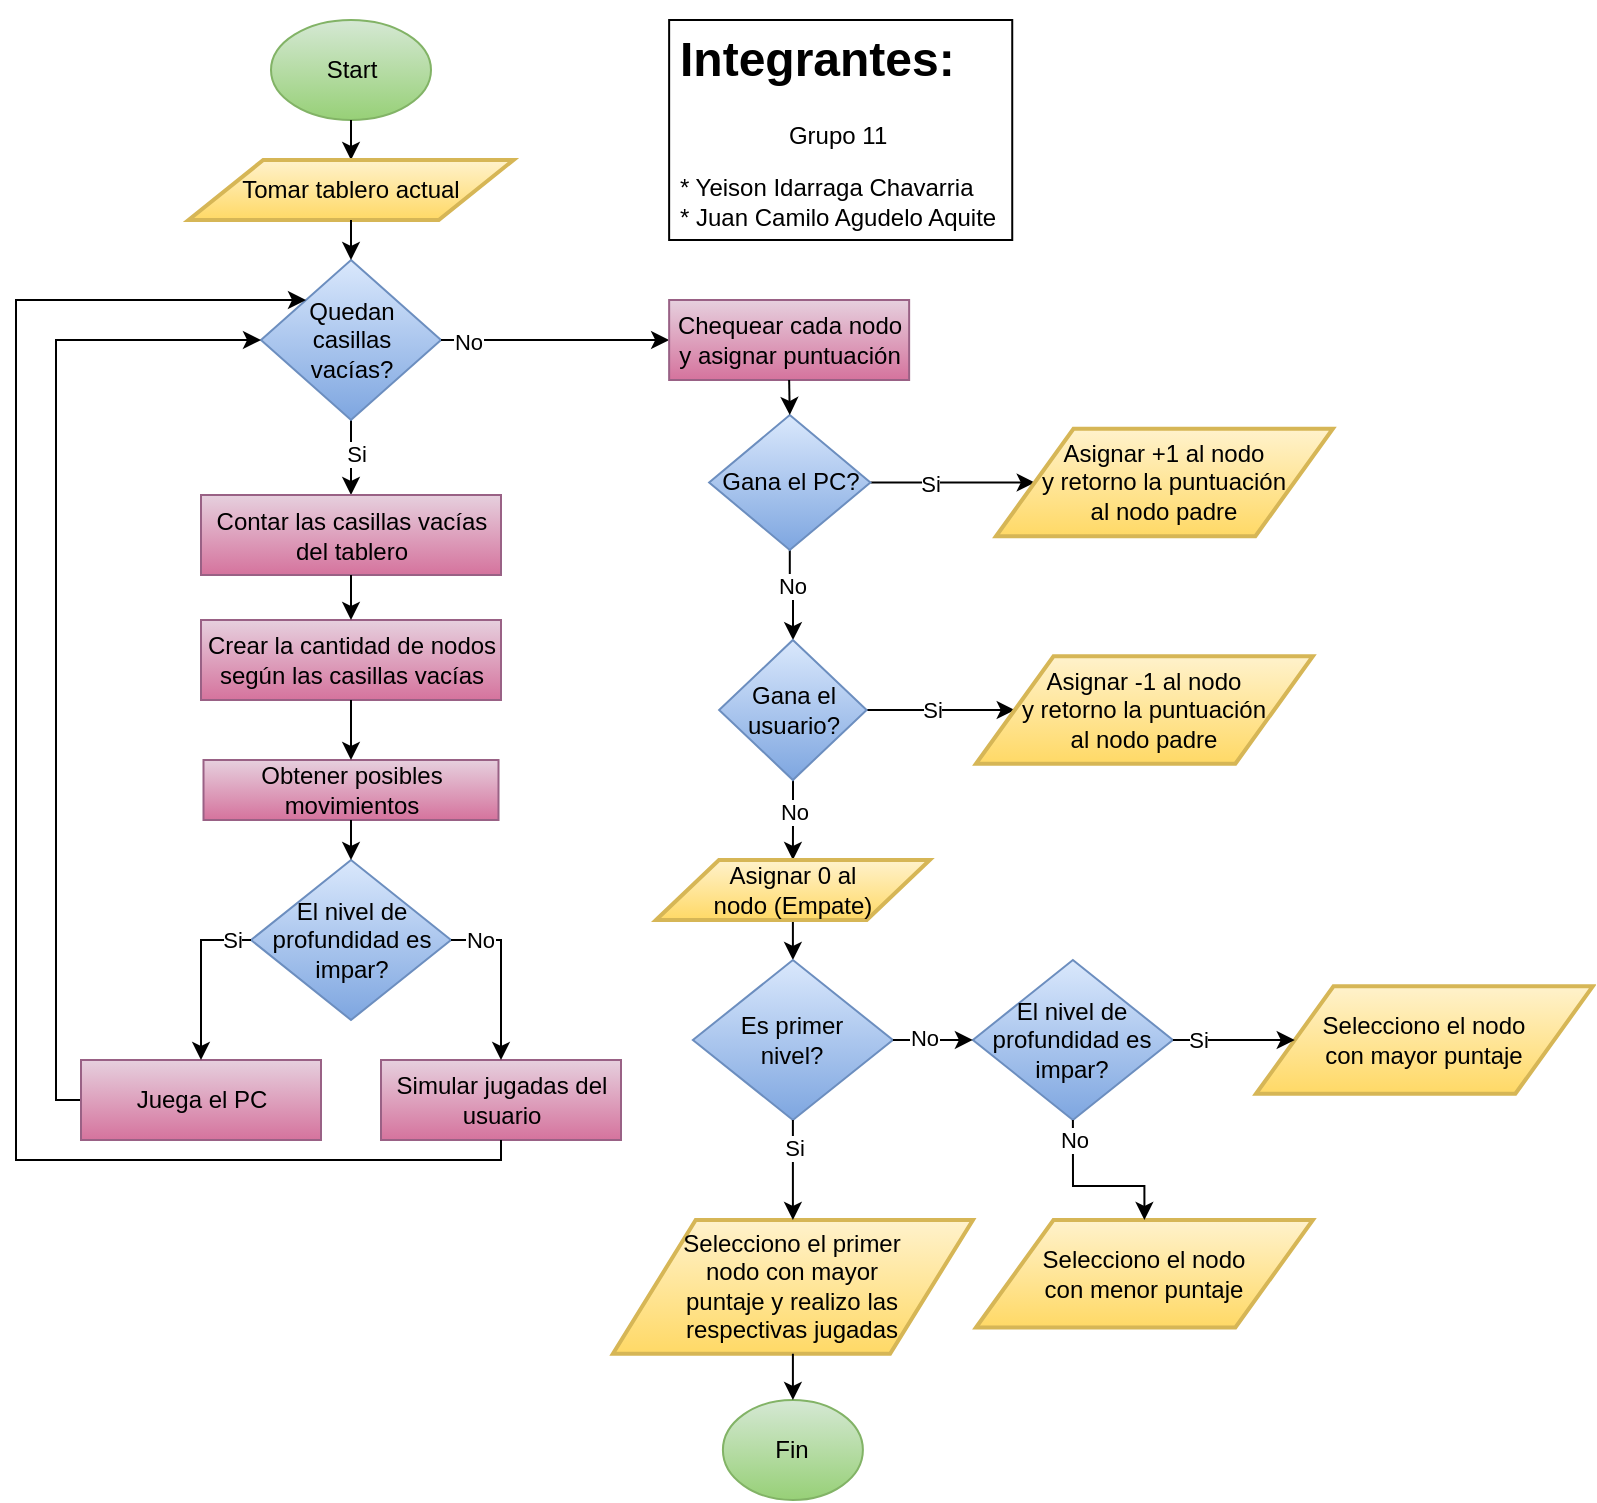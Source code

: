 <mxfile version="22.0.8" type="google">
  <diagram id="yU8RPIWkAb0Mecu8rdLN" name="Diagrama Triki">
    <mxGraphModel grid="1" page="1" gridSize="10" guides="1" tooltips="1" connect="1" arrows="1" fold="1" pageScale="1" pageWidth="1400" pageHeight="850" math="0" shadow="0">
      <root>
        <mxCell id="0" />
        <mxCell id="1" parent="0" />
        <mxCell id="m0ROhFoKZcEWSHcQG8KG-1" value="Start" style="ellipse;whiteSpace=wrap;html=1;fillColor=#d5e8d4;strokeColor=#82b366;gradientColor=#97d077;rounded=0;" vertex="1" parent="1">
          <mxGeometry x="197.5" y="20" width="80" height="50" as="geometry" />
        </mxCell>
        <mxCell id="m0ROhFoKZcEWSHcQG8KG-2" value="" style="edgeStyle=orthogonalEdgeStyle;rounded=0;orthogonalLoop=1;jettySize=auto;html=1;entryX=0.5;entryY=0;entryDx=0;entryDy=0;" edge="1" parent="1" source="m0ROhFoKZcEWSHcQG8KG-4" target="m0ROhFoKZcEWSHcQG8KG-50">
          <mxGeometry relative="1" as="geometry" />
        </mxCell>
        <mxCell id="m0ROhFoKZcEWSHcQG8KG-3" value="Si" style="edgeLabel;html=1;align=center;verticalAlign=middle;resizable=0;points=[];rounded=0;" connectable="0" vertex="1" parent="m0ROhFoKZcEWSHcQG8KG-2">
          <mxGeometry x="-0.227" y="2" relative="1" as="geometry">
            <mxPoint as="offset" />
          </mxGeometry>
        </mxCell>
        <mxCell id="m0ROhFoKZcEWSHcQG8KG-4" value="Quedan &lt;br&gt;casillas &lt;br&gt;vacías?" style="rhombus;whiteSpace=wrap;html=1;fillColor=#dae8fc;strokeColor=#6c8ebf;gradientColor=#7ea6e0;rounded=0;" vertex="1" parent="1">
          <mxGeometry x="192.5" y="140" width="90" height="80" as="geometry" />
        </mxCell>
        <mxCell id="m0ROhFoKZcEWSHcQG8KG-11" value="Obtener posibles movimientos" style="rounded=0;whiteSpace=wrap;html=1;fillColor=#e6d0de;strokeColor=#996185;gradientColor=#d5739d;" vertex="1" parent="1">
          <mxGeometry x="163.75" y="390" width="147.5" height="30" as="geometry" />
        </mxCell>
        <mxCell id="m0ROhFoKZcEWSHcQG8KG-22" value="" style="endArrow=classic;html=1;rounded=0;edgeStyle=orthogonalEdgeStyle;entryX=0;entryY=0.5;entryDx=0;entryDy=0;exitX=0;exitY=0.5;exitDx=0;exitDy=0;" edge="1" parent="1" source="m0ROhFoKZcEWSHcQG8KG-25" target="m0ROhFoKZcEWSHcQG8KG-4">
          <mxGeometry width="50" height="50" relative="1" as="geometry">
            <mxPoint x="160" y="670" as="sourcePoint" />
            <mxPoint x="40" y="200" as="targetPoint" />
            <Array as="points">
              <mxPoint x="90" y="560" />
              <mxPoint x="90" y="180" />
            </Array>
          </mxGeometry>
        </mxCell>
        <mxCell id="m0ROhFoKZcEWSHcQG8KG-23" value="El nivel de profundidad es impar?" style="rhombus;whiteSpace=wrap;html=1;fillColor=#dae8fc;strokeColor=#6c8ebf;gradientColor=#7ea6e0;rounded=0;" vertex="1" parent="1">
          <mxGeometry x="187.5" y="440" width="100" height="80" as="geometry" />
        </mxCell>
        <mxCell id="m0ROhFoKZcEWSHcQG8KG-24" value="" style="endArrow=classic;html=1;rounded=0;exitX=1;exitY=0.5;exitDx=0;exitDy=0;edgeStyle=orthogonalEdgeStyle;entryX=0;entryY=0.5;entryDx=0;entryDy=0;" edge="1" parent="1" source="m0ROhFoKZcEWSHcQG8KG-4" target="wtVBjeLdOrxB5b5wzoTR-10">
          <mxGeometry width="50" height="50" relative="1" as="geometry">
            <mxPoint x="350" y="230" as="sourcePoint" />
            <mxPoint x="580" y="180" as="targetPoint" />
          </mxGeometry>
        </mxCell>
        <mxCell id="wtVBjeLdOrxB5b5wzoTR-3" value="No" style="edgeLabel;html=1;align=center;verticalAlign=middle;resizable=0;points=[];" connectable="0" vertex="1" parent="m0ROhFoKZcEWSHcQG8KG-24">
          <mxGeometry x="-0.768" y="-1" relative="1" as="geometry">
            <mxPoint as="offset" />
          </mxGeometry>
        </mxCell>
        <mxCell id="m0ROhFoKZcEWSHcQG8KG-25" value="Juega el PC" style="rounded=0;whiteSpace=wrap;html=1;fillColor=#e6d0de;strokeColor=#996185;gradientColor=#d5739d;" vertex="1" parent="1">
          <mxGeometry x="102.5" y="540" width="120" height="40" as="geometry" />
        </mxCell>
        <mxCell id="m0ROhFoKZcEWSHcQG8KG-26" value="Simular jugadas del usuario" style="rounded=0;whiteSpace=wrap;html=1;fillColor=#e6d0de;strokeColor=#996185;gradientColor=#d5739d;" vertex="1" parent="1">
          <mxGeometry x="252.5" y="540" width="120" height="40" as="geometry" />
        </mxCell>
        <mxCell id="m0ROhFoKZcEWSHcQG8KG-27" value="" style="endArrow=classic;html=1;rounded=0;exitX=0;exitY=0.5;exitDx=0;exitDy=0;entryX=0.5;entryY=0;entryDx=0;entryDy=0;edgeStyle=orthogonalEdgeStyle;" edge="1" parent="1" source="m0ROhFoKZcEWSHcQG8KG-23" target="m0ROhFoKZcEWSHcQG8KG-25">
          <mxGeometry width="50" height="50" relative="1" as="geometry">
            <mxPoint x="112.5" y="530" as="sourcePoint" />
            <mxPoint x="162.5" y="480" as="targetPoint" />
          </mxGeometry>
        </mxCell>
        <mxCell id="m0ROhFoKZcEWSHcQG8KG-28" value="Si" style="edgeLabel;html=1;align=center;verticalAlign=middle;resizable=0;points=[];rounded=0;" connectable="0" vertex="1" parent="m0ROhFoKZcEWSHcQG8KG-27">
          <mxGeometry x="-0.771" y="-3" relative="1" as="geometry">
            <mxPoint y="3" as="offset" />
          </mxGeometry>
        </mxCell>
        <mxCell id="m0ROhFoKZcEWSHcQG8KG-29" value="" style="endArrow=classic;html=1;rounded=0;exitX=1;exitY=0.5;exitDx=0;exitDy=0;entryX=0.5;entryY=0;entryDx=0;entryDy=0;edgeStyle=orthogonalEdgeStyle;" edge="1" parent="1" source="m0ROhFoKZcEWSHcQG8KG-23" target="m0ROhFoKZcEWSHcQG8KG-26">
          <mxGeometry width="50" height="50" relative="1" as="geometry">
            <mxPoint x="322.5" y="470" as="sourcePoint" />
            <mxPoint x="262.5" y="548" as="targetPoint" />
          </mxGeometry>
        </mxCell>
        <mxCell id="m0ROhFoKZcEWSHcQG8KG-30" value="No" style="edgeLabel;html=1;align=center;verticalAlign=middle;resizable=0;points=[];rounded=0;" connectable="0" vertex="1" parent="m0ROhFoKZcEWSHcQG8KG-29">
          <mxGeometry x="-0.661" y="-3" relative="1" as="geometry">
            <mxPoint y="-3" as="offset" />
          </mxGeometry>
        </mxCell>
        <mxCell id="m0ROhFoKZcEWSHcQG8KG-31" value="" style="edgeStyle=orthogonalEdgeStyle;rounded=0;orthogonalLoop=1;jettySize=auto;html=1;entryX=0;entryY=0.5;entryDx=0;entryDy=0;" edge="1" parent="1" source="m0ROhFoKZcEWSHcQG8KG-35" target="m0ROhFoKZcEWSHcQG8KG-38">
          <mxGeometry relative="1" as="geometry" />
        </mxCell>
        <mxCell id="m0ROhFoKZcEWSHcQG8KG-32" value="Si" style="edgeLabel;html=1;align=center;verticalAlign=middle;resizable=0;points=[];rounded=0;" connectable="0" vertex="1" parent="m0ROhFoKZcEWSHcQG8KG-31">
          <mxGeometry x="0.267" relative="1" as="geometry">
            <mxPoint x="-22" as="offset" />
          </mxGeometry>
        </mxCell>
        <mxCell id="m0ROhFoKZcEWSHcQG8KG-33" value="" style="edgeStyle=orthogonalEdgeStyle;rounded=0;orthogonalLoop=1;jettySize=auto;html=1;" edge="1" parent="1" source="m0ROhFoKZcEWSHcQG8KG-35" target="m0ROhFoKZcEWSHcQG8KG-43">
          <mxGeometry relative="1" as="geometry" />
        </mxCell>
        <mxCell id="m0ROhFoKZcEWSHcQG8KG-34" value="No" style="edgeLabel;html=1;align=center;verticalAlign=middle;resizable=0;points=[];rounded=0;" connectable="0" vertex="1" parent="m0ROhFoKZcEWSHcQG8KG-33">
          <mxGeometry x="-0.22" y="1" relative="1" as="geometry">
            <mxPoint as="offset" />
          </mxGeometry>
        </mxCell>
        <mxCell id="m0ROhFoKZcEWSHcQG8KG-35" value="Gana el PC?" style="rhombus;whiteSpace=wrap;html=1;fillColor=#dae8fc;strokeColor=#6c8ebf;gradientColor=#7ea6e0;rounded=0;" vertex="1" parent="1">
          <mxGeometry x="416.57" y="217.5" width="80.63" height="67.5" as="geometry" />
        </mxCell>
        <mxCell id="m0ROhFoKZcEWSHcQG8KG-37" value="" style="endArrow=classic;html=1;rounded=0;edgeStyle=orthogonalEdgeStyle;exitX=0.5;exitY=1;exitDx=0;exitDy=0;entryX=0;entryY=0;entryDx=0;entryDy=0;" edge="1" parent="1" source="m0ROhFoKZcEWSHcQG8KG-26" target="m0ROhFoKZcEWSHcQG8KG-4">
          <mxGeometry width="50" height="50" relative="1" as="geometry">
            <mxPoint x="470" y="340" as="sourcePoint" />
            <mxPoint x="250" y="610" as="targetPoint" />
            <Array as="points">
              <mxPoint x="313" y="590" />
              <mxPoint x="70" y="590" />
              <mxPoint x="70" y="160" />
            </Array>
          </mxGeometry>
        </mxCell>
        <mxCell id="m0ROhFoKZcEWSHcQG8KG-38" value="Asignar +1 al nodo&lt;br&gt;y retorno la puntuación &lt;br&gt;al nodo padre" style="shape=parallelogram;html=1;strokeWidth=2;perimeter=parallelogramPerimeter;whiteSpace=wrap;rounded=0;arcSize=12;size=0.23;fillColor=#fff2cc;gradientColor=#ffd966;strokeColor=#d6b656;" vertex="1" parent="1">
          <mxGeometry x="560" y="224.38" width="168.43" height="53.75" as="geometry" />
        </mxCell>
        <mxCell id="m0ROhFoKZcEWSHcQG8KG-39" value="" style="edgeStyle=orthogonalEdgeStyle;rounded=0;orthogonalLoop=1;jettySize=auto;html=1;entryX=0;entryY=0.5;entryDx=0;entryDy=0;" edge="1" parent="1" source="m0ROhFoKZcEWSHcQG8KG-43" target="wtVBjeLdOrxB5b5wzoTR-15">
          <mxGeometry relative="1" as="geometry">
            <mxPoint x="543.82" y="365" as="targetPoint" />
          </mxGeometry>
        </mxCell>
        <mxCell id="m0ROhFoKZcEWSHcQG8KG-40" value="Si" style="edgeLabel;html=1;align=center;verticalAlign=middle;resizable=0;points=[];rounded=0;" connectable="0" vertex="1" parent="m0ROhFoKZcEWSHcQG8KG-39">
          <mxGeometry x="-0.017" y="2" relative="1" as="geometry">
            <mxPoint x="-4" y="2" as="offset" />
          </mxGeometry>
        </mxCell>
        <mxCell id="m0ROhFoKZcEWSHcQG8KG-41" value="" style="edgeStyle=orthogonalEdgeStyle;rounded=0;orthogonalLoop=1;jettySize=auto;html=1;" edge="1" parent="1" source="m0ROhFoKZcEWSHcQG8KG-43" target="m0ROhFoKZcEWSHcQG8KG-46">
          <mxGeometry relative="1" as="geometry" />
        </mxCell>
        <mxCell id="m0ROhFoKZcEWSHcQG8KG-42" value="No" style="edgeLabel;html=1;align=center;verticalAlign=middle;resizable=0;points=[];rounded=0;" connectable="0" vertex="1" parent="m0ROhFoKZcEWSHcQG8KG-41">
          <mxGeometry x="-0.525" relative="1" as="geometry">
            <mxPoint y="6" as="offset" />
          </mxGeometry>
        </mxCell>
        <mxCell id="m0ROhFoKZcEWSHcQG8KG-43" value="Gana el usuario?" style="rhombus;whiteSpace=wrap;html=1;fillColor=#dae8fc;strokeColor=#6c8ebf;gradientColor=#7ea6e0;rounded=0;" vertex="1" parent="1">
          <mxGeometry x="421.57" y="330" width="73.75" height="70" as="geometry" />
        </mxCell>
        <mxCell id="m0ROhFoKZcEWSHcQG8KG-45" value="" style="edgeStyle=orthogonalEdgeStyle;rounded=0;orthogonalLoop=1;jettySize=auto;html=1;entryX=0.5;entryY=0;entryDx=0;entryDy=0;" edge="1" parent="1" source="m0ROhFoKZcEWSHcQG8KG-46" target="wtVBjeLdOrxB5b5wzoTR-19">
          <mxGeometry relative="1" as="geometry">
            <mxPoint x="459" y="530" as="targetPoint" />
          </mxGeometry>
        </mxCell>
        <mxCell id="m0ROhFoKZcEWSHcQG8KG-46" value="Asignar 0 al &lt;br&gt;nodo (Empate)" style="shape=parallelogram;html=1;strokeWidth=2;perimeter=parallelogramPerimeter;whiteSpace=wrap;rounded=0;arcSize=12;size=0.23;fillColor=#fff2cc;gradientColor=#ffd966;strokeColor=#d6b656;" vertex="1" parent="1">
          <mxGeometry x="390" y="440" width="136.88" height="30" as="geometry" />
        </mxCell>
        <mxCell id="m0ROhFoKZcEWSHcQG8KG-47" value="Fin" style="ellipse;whiteSpace=wrap;html=1;fillColor=#d5e8d4;strokeColor=#82b366;gradientColor=#97d077;rounded=0;" vertex="1" parent="1">
          <mxGeometry x="423.45" y="710" width="70" height="50" as="geometry" />
        </mxCell>
        <mxCell id="m0ROhFoKZcEWSHcQG8KG-48" value="" style="edgeStyle=orthogonalEdgeStyle;rounded=0;orthogonalLoop=1;jettySize=auto;html=1;entryX=0.5;entryY=0;entryDx=0;entryDy=0;exitX=0.5;exitY=1;exitDx=0;exitDy=0;" edge="1" parent="1" source="m0ROhFoKZcEWSHcQG8KG-1" target="m0ROhFoKZcEWSHcQG8KG-49">
          <mxGeometry relative="1" as="geometry">
            <mxPoint x="247.5" y="50" as="sourcePoint" />
            <mxPoint x="237.5" y="10" as="targetPoint" />
          </mxGeometry>
        </mxCell>
        <mxCell id="m0ROhFoKZcEWSHcQG8KG-49" value="Tomar tablero actual" style="shape=parallelogram;html=1;strokeWidth=2;perimeter=parallelogramPerimeter;whiteSpace=wrap;rounded=0;arcSize=12;size=0.23;fillColor=#fff2cc;gradientColor=#ffd966;strokeColor=#d6b656;" vertex="1" parent="1">
          <mxGeometry x="156.25" y="90" width="162.5" height="30" as="geometry" />
        </mxCell>
        <mxCell id="m0ROhFoKZcEWSHcQG8KG-50" value="Contar las casillas vacías del tablero" style="rounded=0;whiteSpace=wrap;html=1;fillColor=#e6d0de;strokeColor=#996185;gradientColor=#d5739d;" vertex="1" parent="1">
          <mxGeometry x="162.5" y="257.5" width="150" height="40" as="geometry" />
        </mxCell>
        <mxCell id="wtVBjeLdOrxB5b5wzoTR-2" value="" style="edgeStyle=orthogonalEdgeStyle;rounded=0;orthogonalLoop=1;jettySize=auto;html=1;exitX=0.5;exitY=1;exitDx=0;exitDy=0;entryX=0.5;entryY=0;entryDx=0;entryDy=0;" edge="1" parent="1" source="m0ROhFoKZcEWSHcQG8KG-49" target="m0ROhFoKZcEWSHcQG8KG-4">
          <mxGeometry relative="1" as="geometry">
            <mxPoint x="250" y="40" as="sourcePoint" />
            <mxPoint x="540" y="90" as="targetPoint" />
          </mxGeometry>
        </mxCell>
        <mxCell id="wtVBjeLdOrxB5b5wzoTR-5" value="Crear la cantidad de nodos según las casillas vacías" style="rounded=0;whiteSpace=wrap;html=1;fillColor=#e6d0de;strokeColor=#996185;gradientColor=#d5739d;" vertex="1" parent="1">
          <mxGeometry x="162.5" y="320" width="150" height="40" as="geometry" />
        </mxCell>
        <mxCell id="wtVBjeLdOrxB5b5wzoTR-6" value="" style="endArrow=classic;html=1;rounded=0;exitX=0.5;exitY=1;exitDx=0;exitDy=0;entryX=0.5;entryY=0;entryDx=0;entryDy=0;edgeStyle=orthogonalEdgeStyle;" edge="1" parent="1" source="m0ROhFoKZcEWSHcQG8KG-50" target="wtVBjeLdOrxB5b5wzoTR-5">
          <mxGeometry width="50" height="50" relative="1" as="geometry">
            <mxPoint x="282.5" y="235" as="sourcePoint" />
            <mxPoint x="537.5" y="245" as="targetPoint" />
          </mxGeometry>
        </mxCell>
        <mxCell id="wtVBjeLdOrxB5b5wzoTR-8" value="" style="endArrow=classic;html=1;rounded=0;entryX=0.5;entryY=0;entryDx=0;entryDy=0;edgeStyle=orthogonalEdgeStyle;exitX=0.5;exitY=1;exitDx=0;exitDy=0;" edge="1" parent="1" source="m0ROhFoKZcEWSHcQG8KG-11" target="m0ROhFoKZcEWSHcQG8KG-23">
          <mxGeometry width="50" height="50" relative="1" as="geometry">
            <mxPoint x="310" y="410" as="sourcePoint" />
            <mxPoint x="447.5" y="490" as="targetPoint" />
          </mxGeometry>
        </mxCell>
        <mxCell id="wtVBjeLdOrxB5b5wzoTR-10" value="Chequear cada nodo y asignar puntuación" style="rounded=0;whiteSpace=wrap;html=1;fillColor=#e6d0de;strokeColor=#996185;gradientColor=#d5739d;" vertex="1" parent="1">
          <mxGeometry x="396.57" y="160" width="120" height="40" as="geometry" />
        </mxCell>
        <mxCell id="wtVBjeLdOrxB5b5wzoTR-11" value="" style="endArrow=classic;html=1;rounded=0;edgeStyle=orthogonalEdgeStyle;exitX=0.5;exitY=1;exitDx=0;exitDy=0;entryX=0.5;entryY=0;entryDx=0;entryDy=0;" edge="1" parent="1" source="wtVBjeLdOrxB5b5wzoTR-10" target="m0ROhFoKZcEWSHcQG8KG-35">
          <mxGeometry width="50" height="50" relative="1" as="geometry">
            <mxPoint x="299.57" y="540" as="sourcePoint" />
            <mxPoint x="256.57" y="640" as="targetPoint" />
          </mxGeometry>
        </mxCell>
        <mxCell id="wtVBjeLdOrxB5b5wzoTR-13" value="" style="endArrow=classic;html=1;rounded=0;edgeStyle=orthogonalEdgeStyle;exitX=0.5;exitY=1;exitDx=0;exitDy=0;entryX=0.5;entryY=0;entryDx=0;entryDy=0;" edge="1" parent="1" source="wtVBjeLdOrxB5b5wzoTR-5" target="m0ROhFoKZcEWSHcQG8KG-11">
          <mxGeometry width="50" height="50" relative="1" as="geometry">
            <mxPoint x="173" y="590" as="sourcePoint" />
            <mxPoint x="130" y="380" as="targetPoint" />
          </mxGeometry>
        </mxCell>
        <mxCell id="wtVBjeLdOrxB5b5wzoTR-14" value="El nivel de profundidad es impar?" style="rhombus;whiteSpace=wrap;html=1;fillColor=#dae8fc;strokeColor=#6c8ebf;gradientColor=#7ea6e0;rounded=0;" vertex="1" parent="1">
          <mxGeometry x="548.45" y="489.99" width="100" height="80" as="geometry" />
        </mxCell>
        <mxCell id="wtVBjeLdOrxB5b5wzoTR-15" value="Asignar -1 al nodo&lt;br&gt;y retorno la puntuación &lt;br&gt;al nodo padre" style="shape=parallelogram;html=1;strokeWidth=2;perimeter=parallelogramPerimeter;whiteSpace=wrap;rounded=0;arcSize=12;size=0.23;fillColor=#fff2cc;gradientColor=#ffd966;strokeColor=#d6b656;" vertex="1" parent="1">
          <mxGeometry x="550" y="338.13" width="168.43" height="53.75" as="geometry" />
        </mxCell>
        <mxCell id="wtVBjeLdOrxB5b5wzoTR-16" value="Selecciono el nodo &lt;br&gt;con mayor puntaje" style="shape=parallelogram;html=1;strokeWidth=2;perimeter=parallelogramPerimeter;whiteSpace=wrap;rounded=0;arcSize=12;size=0.23;fillColor=#fff2cc;gradientColor=#ffd966;strokeColor=#d6b656;" vertex="1" parent="1">
          <mxGeometry x="690" y="503.13" width="168.43" height="53.75" as="geometry" />
        </mxCell>
        <mxCell id="wtVBjeLdOrxB5b5wzoTR-17" value="" style="edgeStyle=orthogonalEdgeStyle;rounded=0;orthogonalLoop=1;jettySize=auto;html=1;entryX=0;entryY=0.5;entryDx=0;entryDy=0;exitX=1;exitY=0.5;exitDx=0;exitDy=0;" edge="1" parent="1" source="wtVBjeLdOrxB5b5wzoTR-14" target="wtVBjeLdOrxB5b5wzoTR-16">
          <mxGeometry relative="1" as="geometry">
            <mxPoint x="806.55" y="445" as="sourcePoint" />
            <mxPoint x="880.55" y="445" as="targetPoint" />
          </mxGeometry>
        </mxCell>
        <mxCell id="wtVBjeLdOrxB5b5wzoTR-18" value="Si" style="edgeLabel;html=1;align=center;verticalAlign=middle;resizable=0;points=[];rounded=0;" connectable="0" vertex="1" parent="wtVBjeLdOrxB5b5wzoTR-17">
          <mxGeometry x="-0.017" y="2" relative="1" as="geometry">
            <mxPoint x="-18" y="2" as="offset" />
          </mxGeometry>
        </mxCell>
        <mxCell id="wtVBjeLdOrxB5b5wzoTR-19" value="Es primer &lt;br&gt;nivel?" style="rhombus;whiteSpace=wrap;html=1;fillColor=#dae8fc;strokeColor=#6c8ebf;gradientColor=#7ea6e0;rounded=0;" vertex="1" parent="1">
          <mxGeometry x="408.45" y="490" width="100" height="80" as="geometry" />
        </mxCell>
        <mxCell id="wtVBjeLdOrxB5b5wzoTR-20" value="Selecciono el primer &lt;br&gt;nodo con mayor &lt;br&gt;puntaje y realizo las &lt;br&gt;respectivas jugadas" style="shape=parallelogram;html=1;strokeWidth=2;perimeter=parallelogramPerimeter;whiteSpace=wrap;rounded=0;arcSize=12;size=0.23;fillColor=#fff2cc;gradientColor=#ffd966;strokeColor=#d6b656;" vertex="1" parent="1">
          <mxGeometry x="368.45" y="620.0" width="180" height="66.88" as="geometry" />
        </mxCell>
        <mxCell id="wtVBjeLdOrxB5b5wzoTR-21" value="" style="edgeStyle=orthogonalEdgeStyle;rounded=0;orthogonalLoop=1;jettySize=auto;html=1;entryX=0.5;entryY=0;entryDx=0;entryDy=0;exitX=0.5;exitY=1;exitDx=0;exitDy=0;" edge="1" parent="1" source="wtVBjeLdOrxB5b5wzoTR-19" target="wtVBjeLdOrxB5b5wzoTR-20">
          <mxGeometry relative="1" as="geometry">
            <mxPoint x="518" y="630" as="sourcePoint" />
            <mxPoint x="458.45" y="613.13" as="targetPoint" />
          </mxGeometry>
        </mxCell>
        <mxCell id="wtVBjeLdOrxB5b5wzoTR-22" value="Si" style="edgeLabel;html=1;align=center;verticalAlign=middle;resizable=0;points=[];rounded=0;" connectable="0" vertex="1" parent="wtVBjeLdOrxB5b5wzoTR-21">
          <mxGeometry x="-0.017" y="2" relative="1" as="geometry">
            <mxPoint x="-2" y="-11" as="offset" />
          </mxGeometry>
        </mxCell>
        <mxCell id="wtVBjeLdOrxB5b5wzoTR-23" value="" style="edgeStyle=orthogonalEdgeStyle;rounded=0;orthogonalLoop=1;jettySize=auto;html=1;exitX=1;exitY=0.5;exitDx=0;exitDy=0;entryX=0;entryY=0.5;entryDx=0;entryDy=0;" edge="1" parent="1" source="wtVBjeLdOrxB5b5wzoTR-19" target="wtVBjeLdOrxB5b5wzoTR-14">
          <mxGeometry relative="1" as="geometry">
            <mxPoint x="526.88" y="710" as="sourcePoint" />
            <mxPoint x="459" y="600" as="targetPoint" />
          </mxGeometry>
        </mxCell>
        <mxCell id="wtVBjeLdOrxB5b5wzoTR-24" value="No" style="edgeLabel;html=1;align=center;verticalAlign=middle;resizable=0;points=[];rounded=0;" connectable="0" vertex="1" parent="wtVBjeLdOrxB5b5wzoTR-23">
          <mxGeometry x="-0.22" y="1" relative="1" as="geometry">
            <mxPoint as="offset" />
          </mxGeometry>
        </mxCell>
        <mxCell id="wtVBjeLdOrxB5b5wzoTR-25" value="Selecciono el nodo &lt;br&gt;con menor puntaje" style="shape=parallelogram;html=1;strokeWidth=2;perimeter=parallelogramPerimeter;whiteSpace=wrap;rounded=0;arcSize=12;size=0.23;fillColor=#fff2cc;gradientColor=#ffd966;strokeColor=#d6b656;" vertex="1" parent="1">
          <mxGeometry x="550" y="620" width="168.43" height="53.75" as="geometry" />
        </mxCell>
        <mxCell id="wtVBjeLdOrxB5b5wzoTR-26" value="" style="edgeStyle=orthogonalEdgeStyle;rounded=0;orthogonalLoop=1;jettySize=auto;html=1;exitX=0.5;exitY=1;exitDx=0;exitDy=0;entryX=0.5;entryY=0;entryDx=0;entryDy=0;" edge="1" parent="1" source="wtVBjeLdOrxB5b5wzoTR-14" target="wtVBjeLdOrxB5b5wzoTR-25">
          <mxGeometry relative="1" as="geometry">
            <mxPoint x="769.55" y="570" as="sourcePoint" />
            <mxPoint x="769.55" y="610" as="targetPoint" />
            <Array as="points">
              <mxPoint x="598" y="603" />
              <mxPoint x="634" y="603" />
            </Array>
          </mxGeometry>
        </mxCell>
        <mxCell id="wtVBjeLdOrxB5b5wzoTR-27" value="No" style="edgeLabel;html=1;align=center;verticalAlign=middle;resizable=0;points=[];rounded=0;" connectable="0" vertex="1" parent="wtVBjeLdOrxB5b5wzoTR-26">
          <mxGeometry x="-0.22" y="1" relative="1" as="geometry">
            <mxPoint y="-22" as="offset" />
          </mxGeometry>
        </mxCell>
        <mxCell id="wtVBjeLdOrxB5b5wzoTR-28" value="" style="endArrow=classic;html=1;rounded=0;edgeStyle=orthogonalEdgeStyle;exitX=0.5;exitY=1;exitDx=0;exitDy=0;entryX=0.5;entryY=0;entryDx=0;entryDy=0;" edge="1" parent="1" source="wtVBjeLdOrxB5b5wzoTR-20" target="m0ROhFoKZcEWSHcQG8KG-47">
          <mxGeometry width="50" height="50" relative="1" as="geometry">
            <mxPoint x="458.45" y="680.01" as="sourcePoint" />
            <mxPoint x="548.45" y="730" as="targetPoint" />
          </mxGeometry>
        </mxCell>
        <mxCell id="B7W2kRiFvq1e5BRgjqXh-3" value="&lt;h1&gt;Integrantes:&lt;/h1&gt;&lt;div style=&quot;text-align: center;&quot;&gt;Grupo 11&lt;/div&gt;&lt;p&gt;* Yeison Idarraga Chavarria&lt;br&gt;&lt;span style=&quot;background-color: initial;&quot;&gt;* Juan Camilo Agudelo Aquite&lt;/span&gt;&lt;/p&gt;" style="text;html=1;strokeColor=default;fillColor=none;spacing=5;spacingTop=-20;whiteSpace=wrap;overflow=hidden;rounded=0;" vertex="1" parent="1">
          <mxGeometry x="396.57" y="20" width="171.55" height="110" as="geometry" />
        </mxCell>
      </root>
    </mxGraphModel>
  </diagram>
</mxfile>
